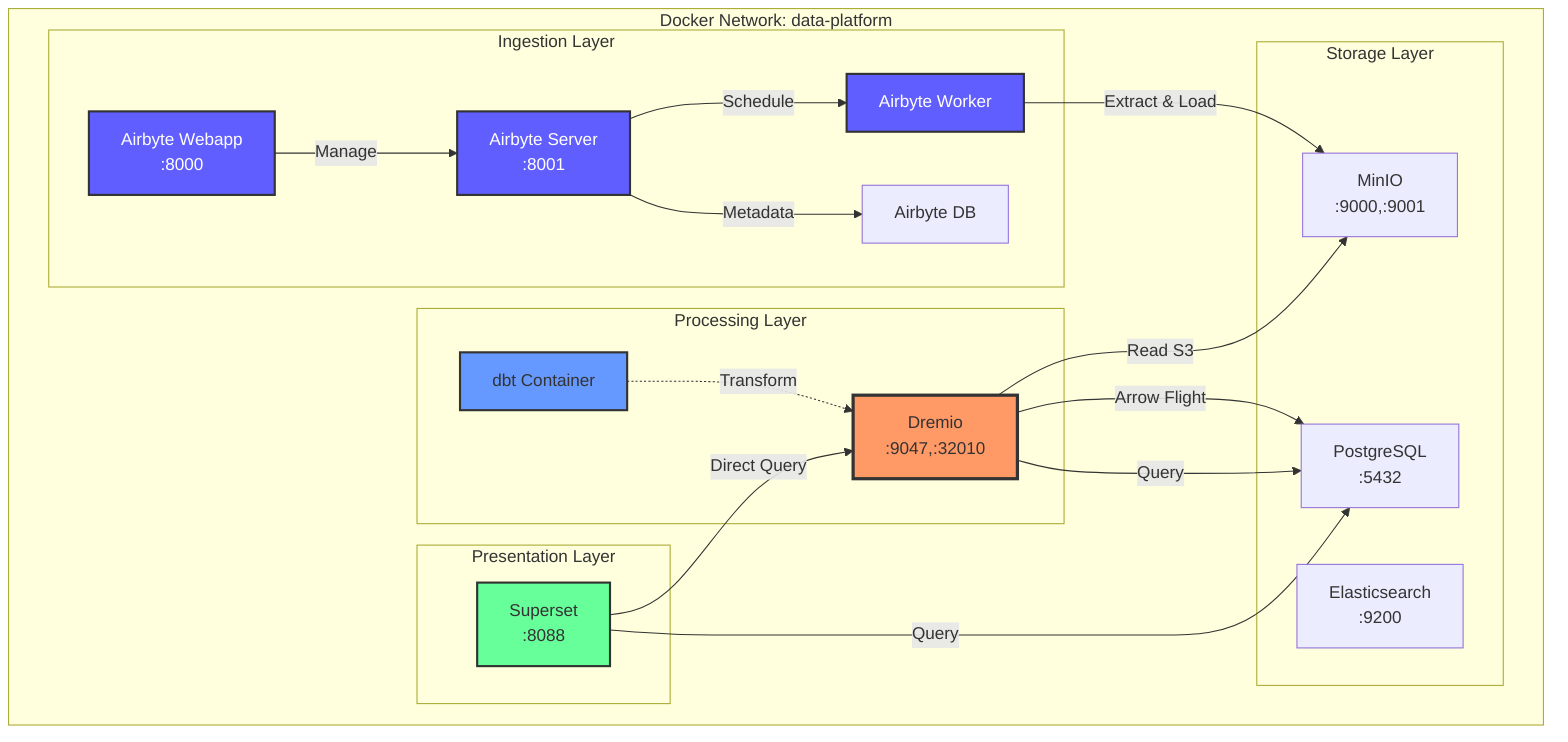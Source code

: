 graph TB
    subgraph "Docker Network: data-platform"
        subgraph "Ingestion Layer"
            AB_WEB[Airbyte Webapp<br/>:8000]
            AB_SRV[Airbyte Server<br/>:8001]
            AB_WRK[Airbyte Worker]
            AB_DB[Airbyte DB]
        end
        
        subgraph "Storage Layer"
            PG[PostgreSQL<br/>:5432]
            MN[MinIO<br/>:9000,:9001]
            ES[Elasticsearch<br/>:9200]
        end
        
        subgraph "Processing Layer"
            DR[Dremio<br/>:9047,:32010]
            DBT[dbt Container]
        end
        
        subgraph "Presentation Layer"
            SUP[Superset<br/>:8088]
        end
    end
    
    AB_WEB -->|Manage| AB_SRV
    AB_SRV -->|Schedule| AB_WRK
    AB_WRK -->|Extract & Load| MN
    AB_SRV -->|Metadata| AB_DB
    
    DBT -.->|Transform| DR
    DR -->|Arrow Flight| PG
    DR -->|Read S3| MN
    DR -->|Query| PG
    SUP -->|Query| PG
    SUP -->|Direct Query| DR
    
    style AB_WEB fill:#615EFF,color:#fff,stroke:#333,stroke-width:2px
    style AB_SRV fill:#615EFF,color:#fff,stroke:#333,stroke-width:2px
    style AB_WRK fill:#615EFF,color:#fff,stroke:#333,stroke-width:2px
    style DR fill:#f96,stroke:#333,stroke-width:3px
    style DBT fill:#69f,stroke:#333,stroke-width:2px
    style SUP fill:#6f9,stroke:#333,stroke-width:2px